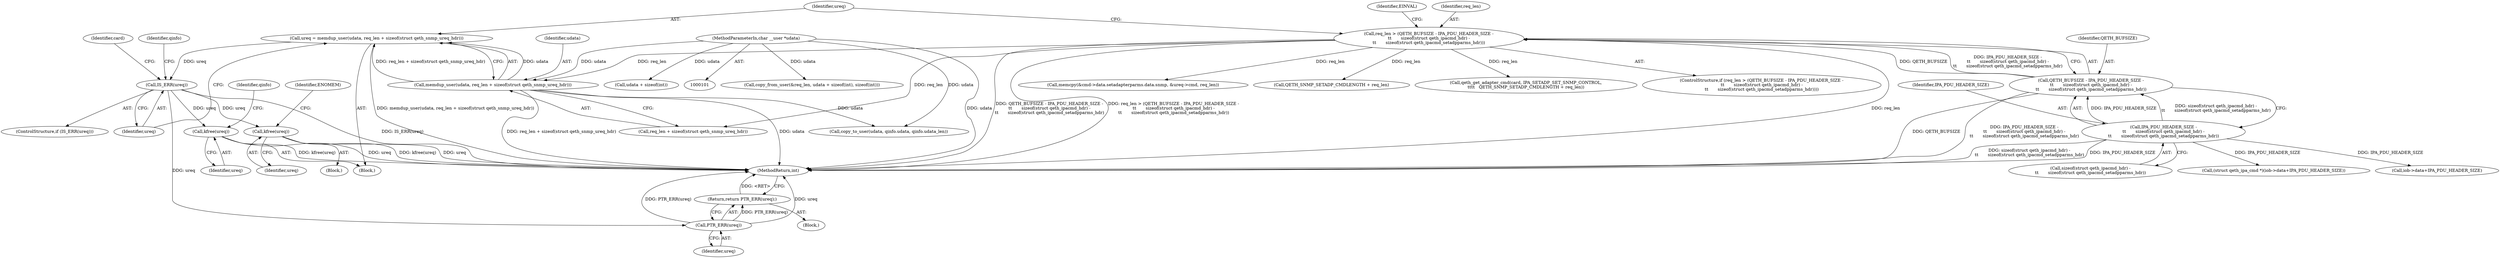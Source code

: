 digraph "0_linux_6fb392b1a63ae36c31f62bc3fc8630b49d602b62@integer" {
"1000171" [label="(Call,ureq = memdup_user(udata, req_len + sizeof(struct qeth_snmp_ureq_hdr)))"];
"1000173" [label="(Call,memdup_user(udata, req_len + sizeof(struct qeth_snmp_ureq_hdr)))"];
"1000103" [label="(MethodParameterIn,char __user *udata)"];
"1000157" [label="(Call,req_len > (QETH_BUFSIZE - IPA_PDU_HEADER_SIZE -\n\t\t       sizeof(struct qeth_ipacmd_hdr) -\n\t\t       sizeof(struct qeth_ipacmd_setadpparms_hdr)))"];
"1000159" [label="(Call,QETH_BUFSIZE - IPA_PDU_HEADER_SIZE -\n\t\t       sizeof(struct qeth_ipacmd_hdr) -\n\t\t       sizeof(struct qeth_ipacmd_setadpparms_hdr))"];
"1000161" [label="(Call,IPA_PDU_HEADER_SIZE -\n\t\t       sizeof(struct qeth_ipacmd_hdr) -\n\t\t       sizeof(struct qeth_ipacmd_setadpparms_hdr))"];
"1000180" [label="(Call,IS_ERR(ureq))"];
"1000188" [label="(Call,PTR_ERR(ureq))"];
"1000187" [label="(Return,return PTR_ERR(ureq);)"];
"1000214" [label="(Call,kfree(ureq))"];
"1000294" [label="(Call,kfree(ureq))"];
"1000187" [label="(Return,return PTR_ERR(ureq);)"];
"1000242" [label="(Call,memcpy(&cmd->data.setadapterparms.data.snmp, &ureq->cmd, req_len))"];
"1000192" [label="(Identifier,qinfo)"];
"1000302" [label="(MethodReturn,int)"];
"1000172" [label="(Identifier,ureq)"];
"1000235" [label="(Call,(struct qeth_ipa_cmd *)(iob->data+IPA_PDU_HEADER_SIZE))"];
"1000161" [label="(Call,IPA_PDU_HEADER_SIZE -\n\t\t       sizeof(struct qeth_ipacmd_hdr) -\n\t\t       sizeof(struct qeth_ipacmd_setadpparms_hdr))"];
"1000189" [label="(Identifier,ureq)"];
"1000237" [label="(Call,iob->data+IPA_PDU_HEADER_SIZE)"];
"1000170" [label="(Identifier,EINVAL)"];
"1000282" [label="(Call,copy_to_user(udata, qinfo.udata, qinfo.udata_len))"];
"1000175" [label="(Call,req_len + sizeof(struct qeth_snmp_ureq_hdr))"];
"1000295" [label="(Identifier,ureq)"];
"1000163" [label="(Call,sizeof(struct qeth_ipacmd_hdr) -\n\t\t       sizeof(struct qeth_ipacmd_setadpparms_hdr))"];
"1000144" [label="(Call,copy_from_user(&req_len, udata + sizeof(int), sizeof(int)))"];
"1000162" [label="(Identifier,IPA_PDU_HEADER_SIZE)"];
"1000218" [label="(Identifier,ENOMEM)"];
"1000147" [label="(Call,udata + sizeof(int))"];
"1000230" [label="(Call,QETH_SNMP_SETADP_CMDLENGTH + req_len)"];
"1000181" [label="(Identifier,ureq)"];
"1000180" [label="(Call,IS_ERR(ureq))"];
"1000294" [label="(Call,kfree(ureq))"];
"1000159" [label="(Call,QETH_BUFSIZE - IPA_PDU_HEADER_SIZE -\n\t\t       sizeof(struct qeth_ipacmd_hdr) -\n\t\t       sizeof(struct qeth_ipacmd_setadpparms_hdr))"];
"1000184" [label="(Identifier,card)"];
"1000214" [label="(Call,kfree(ureq))"];
"1000174" [label="(Identifier,udata)"];
"1000227" [label="(Call,qeth_get_adapter_cmd(card, IPA_SETADP_SET_SNMP_CONTROL,\n\t\t\t\t   QETH_SNMP_SETADP_CMDLENGTH + req_len))"];
"1000157" [label="(Call,req_len > (QETH_BUFSIZE - IPA_PDU_HEADER_SIZE -\n\t\t       sizeof(struct qeth_ipacmd_hdr) -\n\t\t       sizeof(struct qeth_ipacmd_setadpparms_hdr)))"];
"1000188" [label="(Call,PTR_ERR(ureq))"];
"1000158" [label="(Identifier,req_len)"];
"1000298" [label="(Identifier,qinfo)"];
"1000171" [label="(Call,ureq = memdup_user(udata, req_len + sizeof(struct qeth_snmp_ureq_hdr)))"];
"1000213" [label="(Block,)"];
"1000173" [label="(Call,memdup_user(udata, req_len + sizeof(struct qeth_snmp_ureq_hdr)))"];
"1000156" [label="(ControlStructure,if (req_len > (QETH_BUFSIZE - IPA_PDU_HEADER_SIZE -\n\t\t       sizeof(struct qeth_ipacmd_hdr) -\n\t\t       sizeof(struct qeth_ipacmd_setadpparms_hdr))))"];
"1000215" [label="(Identifier,ureq)"];
"1000179" [label="(ControlStructure,if (IS_ERR(ureq)))"];
"1000104" [label="(Block,)"];
"1000160" [label="(Identifier,QETH_BUFSIZE)"];
"1000103" [label="(MethodParameterIn,char __user *udata)"];
"1000182" [label="(Block,)"];
"1000171" -> "1000104"  [label="AST: "];
"1000171" -> "1000173"  [label="CFG: "];
"1000172" -> "1000171"  [label="AST: "];
"1000173" -> "1000171"  [label="AST: "];
"1000181" -> "1000171"  [label="CFG: "];
"1000171" -> "1000302"  [label="DDG: memdup_user(udata, req_len + sizeof(struct qeth_snmp_ureq_hdr))"];
"1000173" -> "1000171"  [label="DDG: udata"];
"1000173" -> "1000171"  [label="DDG: req_len + sizeof(struct qeth_snmp_ureq_hdr)"];
"1000171" -> "1000180"  [label="DDG: ureq"];
"1000173" -> "1000175"  [label="CFG: "];
"1000174" -> "1000173"  [label="AST: "];
"1000175" -> "1000173"  [label="AST: "];
"1000173" -> "1000302"  [label="DDG: udata"];
"1000173" -> "1000302"  [label="DDG: req_len + sizeof(struct qeth_snmp_ureq_hdr)"];
"1000103" -> "1000173"  [label="DDG: udata"];
"1000157" -> "1000173"  [label="DDG: req_len"];
"1000173" -> "1000282"  [label="DDG: udata"];
"1000103" -> "1000101"  [label="AST: "];
"1000103" -> "1000302"  [label="DDG: udata"];
"1000103" -> "1000144"  [label="DDG: udata"];
"1000103" -> "1000147"  [label="DDG: udata"];
"1000103" -> "1000282"  [label="DDG: udata"];
"1000157" -> "1000156"  [label="AST: "];
"1000157" -> "1000159"  [label="CFG: "];
"1000158" -> "1000157"  [label="AST: "];
"1000159" -> "1000157"  [label="AST: "];
"1000170" -> "1000157"  [label="CFG: "];
"1000172" -> "1000157"  [label="CFG: "];
"1000157" -> "1000302"  [label="DDG: QETH_BUFSIZE - IPA_PDU_HEADER_SIZE -\n\t\t       sizeof(struct qeth_ipacmd_hdr) -\n\t\t       sizeof(struct qeth_ipacmd_setadpparms_hdr)"];
"1000157" -> "1000302"  [label="DDG: req_len > (QETH_BUFSIZE - IPA_PDU_HEADER_SIZE -\n\t\t       sizeof(struct qeth_ipacmd_hdr) -\n\t\t       sizeof(struct qeth_ipacmd_setadpparms_hdr))"];
"1000157" -> "1000302"  [label="DDG: req_len"];
"1000159" -> "1000157"  [label="DDG: QETH_BUFSIZE"];
"1000159" -> "1000157"  [label="DDG: IPA_PDU_HEADER_SIZE -\n\t\t       sizeof(struct qeth_ipacmd_hdr) -\n\t\t       sizeof(struct qeth_ipacmd_setadpparms_hdr)"];
"1000157" -> "1000175"  [label="DDG: req_len"];
"1000157" -> "1000227"  [label="DDG: req_len"];
"1000157" -> "1000230"  [label="DDG: req_len"];
"1000157" -> "1000242"  [label="DDG: req_len"];
"1000159" -> "1000161"  [label="CFG: "];
"1000160" -> "1000159"  [label="AST: "];
"1000161" -> "1000159"  [label="AST: "];
"1000159" -> "1000302"  [label="DDG: QETH_BUFSIZE"];
"1000159" -> "1000302"  [label="DDG: IPA_PDU_HEADER_SIZE -\n\t\t       sizeof(struct qeth_ipacmd_hdr) -\n\t\t       sizeof(struct qeth_ipacmd_setadpparms_hdr)"];
"1000161" -> "1000159"  [label="DDG: IPA_PDU_HEADER_SIZE"];
"1000161" -> "1000159"  [label="DDG: sizeof(struct qeth_ipacmd_hdr) -\n\t\t       sizeof(struct qeth_ipacmd_setadpparms_hdr)"];
"1000161" -> "1000163"  [label="CFG: "];
"1000162" -> "1000161"  [label="AST: "];
"1000163" -> "1000161"  [label="AST: "];
"1000161" -> "1000302"  [label="DDG: sizeof(struct qeth_ipacmd_hdr) -\n\t\t       sizeof(struct qeth_ipacmd_setadpparms_hdr)"];
"1000161" -> "1000302"  [label="DDG: IPA_PDU_HEADER_SIZE"];
"1000161" -> "1000235"  [label="DDG: IPA_PDU_HEADER_SIZE"];
"1000161" -> "1000237"  [label="DDG: IPA_PDU_HEADER_SIZE"];
"1000180" -> "1000179"  [label="AST: "];
"1000180" -> "1000181"  [label="CFG: "];
"1000181" -> "1000180"  [label="AST: "];
"1000184" -> "1000180"  [label="CFG: "];
"1000192" -> "1000180"  [label="CFG: "];
"1000180" -> "1000302"  [label="DDG: IS_ERR(ureq)"];
"1000180" -> "1000188"  [label="DDG: ureq"];
"1000180" -> "1000214"  [label="DDG: ureq"];
"1000180" -> "1000294"  [label="DDG: ureq"];
"1000188" -> "1000187"  [label="AST: "];
"1000188" -> "1000189"  [label="CFG: "];
"1000189" -> "1000188"  [label="AST: "];
"1000187" -> "1000188"  [label="CFG: "];
"1000188" -> "1000302"  [label="DDG: PTR_ERR(ureq)"];
"1000188" -> "1000302"  [label="DDG: ureq"];
"1000188" -> "1000187"  [label="DDG: PTR_ERR(ureq)"];
"1000187" -> "1000182"  [label="AST: "];
"1000302" -> "1000187"  [label="CFG: "];
"1000187" -> "1000302"  [label="DDG: <RET>"];
"1000214" -> "1000213"  [label="AST: "];
"1000214" -> "1000215"  [label="CFG: "];
"1000215" -> "1000214"  [label="AST: "];
"1000218" -> "1000214"  [label="CFG: "];
"1000214" -> "1000302"  [label="DDG: kfree(ureq)"];
"1000214" -> "1000302"  [label="DDG: ureq"];
"1000294" -> "1000104"  [label="AST: "];
"1000294" -> "1000295"  [label="CFG: "];
"1000295" -> "1000294"  [label="AST: "];
"1000298" -> "1000294"  [label="CFG: "];
"1000294" -> "1000302"  [label="DDG: kfree(ureq)"];
"1000294" -> "1000302"  [label="DDG: ureq"];
}
